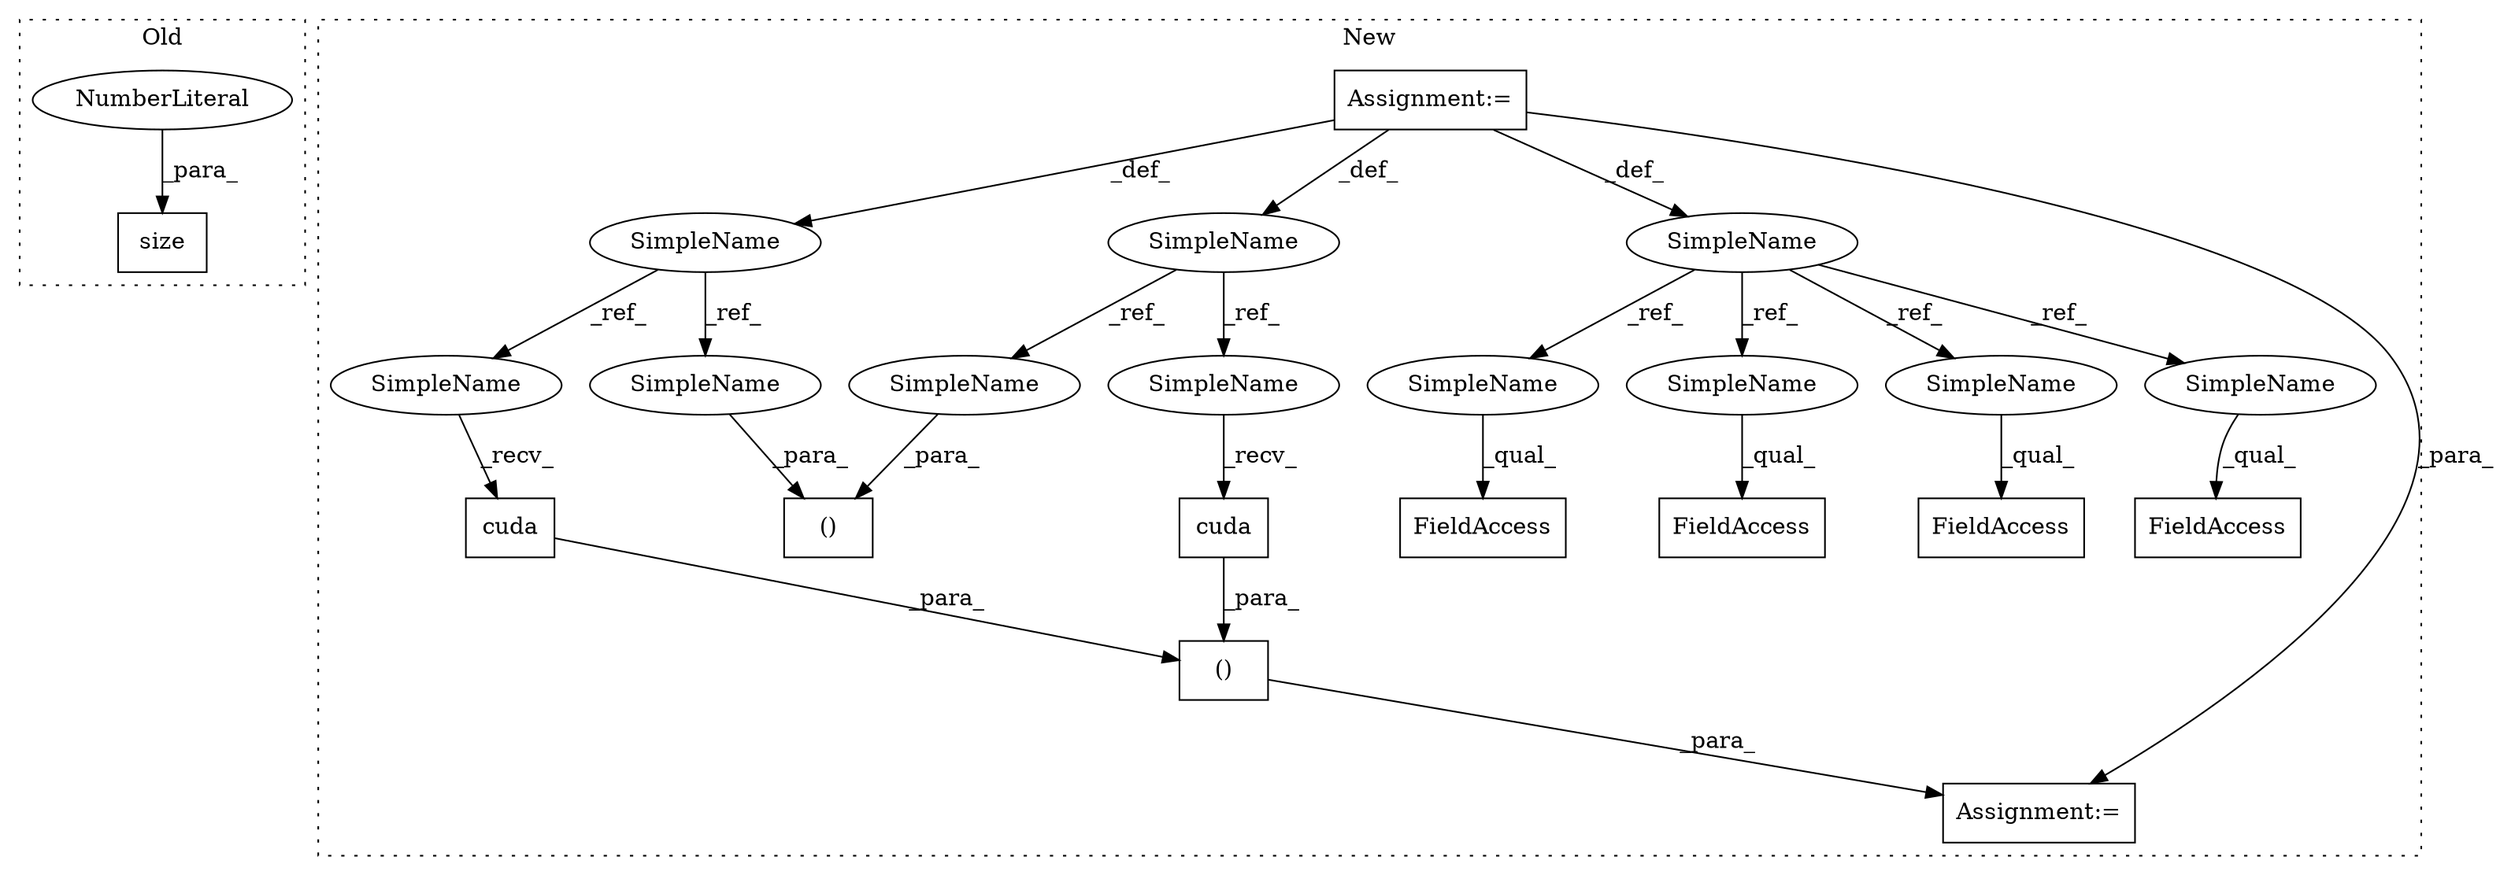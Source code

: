 digraph G {
subgraph cluster0 {
1 [label="size" a="32" s="3427,3433" l="5,1" shape="box"];
3 [label="NumberLiteral" a="34" s="3432" l="1" shape="ellipse"];
label = "Old";
style="dotted";
}
subgraph cluster1 {
2 [label="cuda" a="32" s="4241" l="6" shape="box"];
4 [label="()" a="106" s="4230" l="50" shape="box"];
5 [label="cuda" a="32" s="4274" l="6" shape="box"];
6 [label="SimpleName" a="42" s="4105" l="13" shape="ellipse"];
7 [label="()" a="106" s="4185" l="36" shape="box"];
8 [label="SimpleName" a="42" s="4044" l="10" shape="ellipse"];
9 [label="Assignment:=" a="7" s="3921" l="3" shape="box"];
10 [label="FieldAccess" a="22" s="4136" l="17" shape="box"];
11 [label="SimpleName" a="42" s="3921" l="3" shape="ellipse"];
12 [label="FieldAccess" a="22" s="4976" l="17" shape="box"];
13 [label="FieldAccess" a="22" s="4073" l="17" shape="box"];
14 [label="FieldAccess" a="22" s="4502" l="17" shape="box"];
15 [label="Assignment:=" a="7" s="4221" l="9" shape="box"];
16 [label="SimpleName" a="42" s="4230" l="10" shape="ellipse"];
17 [label="SimpleName" a="42" s="4185" l="10" shape="ellipse"];
18 [label="SimpleName" a="42" s="4260" l="13" shape="ellipse"];
19 [label="SimpleName" a="42" s="4208" l="13" shape="ellipse"];
20 [label="SimpleName" a="42" s="4073" l="3" shape="ellipse"];
21 [label="SimpleName" a="42" s="4976" l="3" shape="ellipse"];
22 [label="SimpleName" a="42" s="4502" l="3" shape="ellipse"];
23 [label="SimpleName" a="42" s="4136" l="3" shape="ellipse"];
label = "New";
style="dotted";
}
2 -> 4 [label="_para_"];
3 -> 1 [label="_para_"];
4 -> 15 [label="_para_"];
5 -> 4 [label="_para_"];
6 -> 19 [label="_ref_"];
6 -> 18 [label="_ref_"];
8 -> 17 [label="_ref_"];
8 -> 16 [label="_ref_"];
9 -> 6 [label="_def_"];
9 -> 11 [label="_def_"];
9 -> 8 [label="_def_"];
9 -> 15 [label="_para_"];
11 -> 20 [label="_ref_"];
11 -> 21 [label="_ref_"];
11 -> 22 [label="_ref_"];
11 -> 23 [label="_ref_"];
16 -> 2 [label="_recv_"];
17 -> 7 [label="_para_"];
18 -> 5 [label="_recv_"];
19 -> 7 [label="_para_"];
20 -> 13 [label="_qual_"];
21 -> 12 [label="_qual_"];
22 -> 14 [label="_qual_"];
23 -> 10 [label="_qual_"];
}